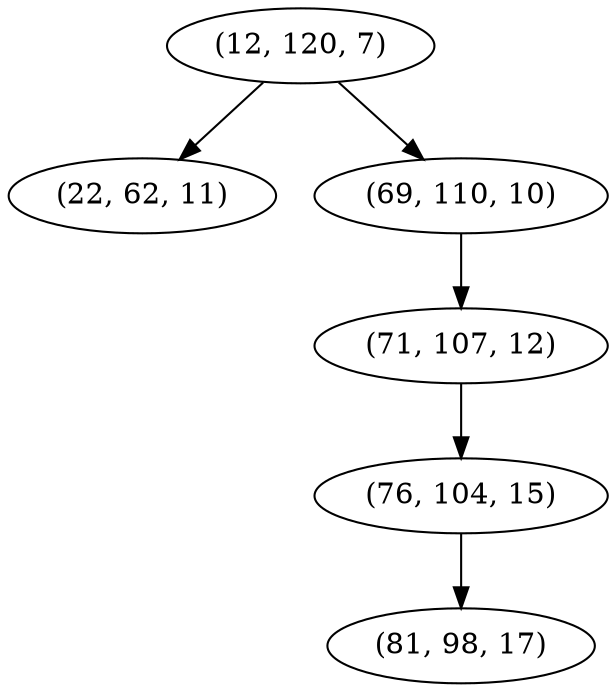 digraph tree {
    "(12, 120, 7)";
    "(22, 62, 11)";
    "(69, 110, 10)";
    "(71, 107, 12)";
    "(76, 104, 15)";
    "(81, 98, 17)";
    "(12, 120, 7)" -> "(22, 62, 11)";
    "(12, 120, 7)" -> "(69, 110, 10)";
    "(69, 110, 10)" -> "(71, 107, 12)";
    "(71, 107, 12)" -> "(76, 104, 15)";
    "(76, 104, 15)" -> "(81, 98, 17)";
}
